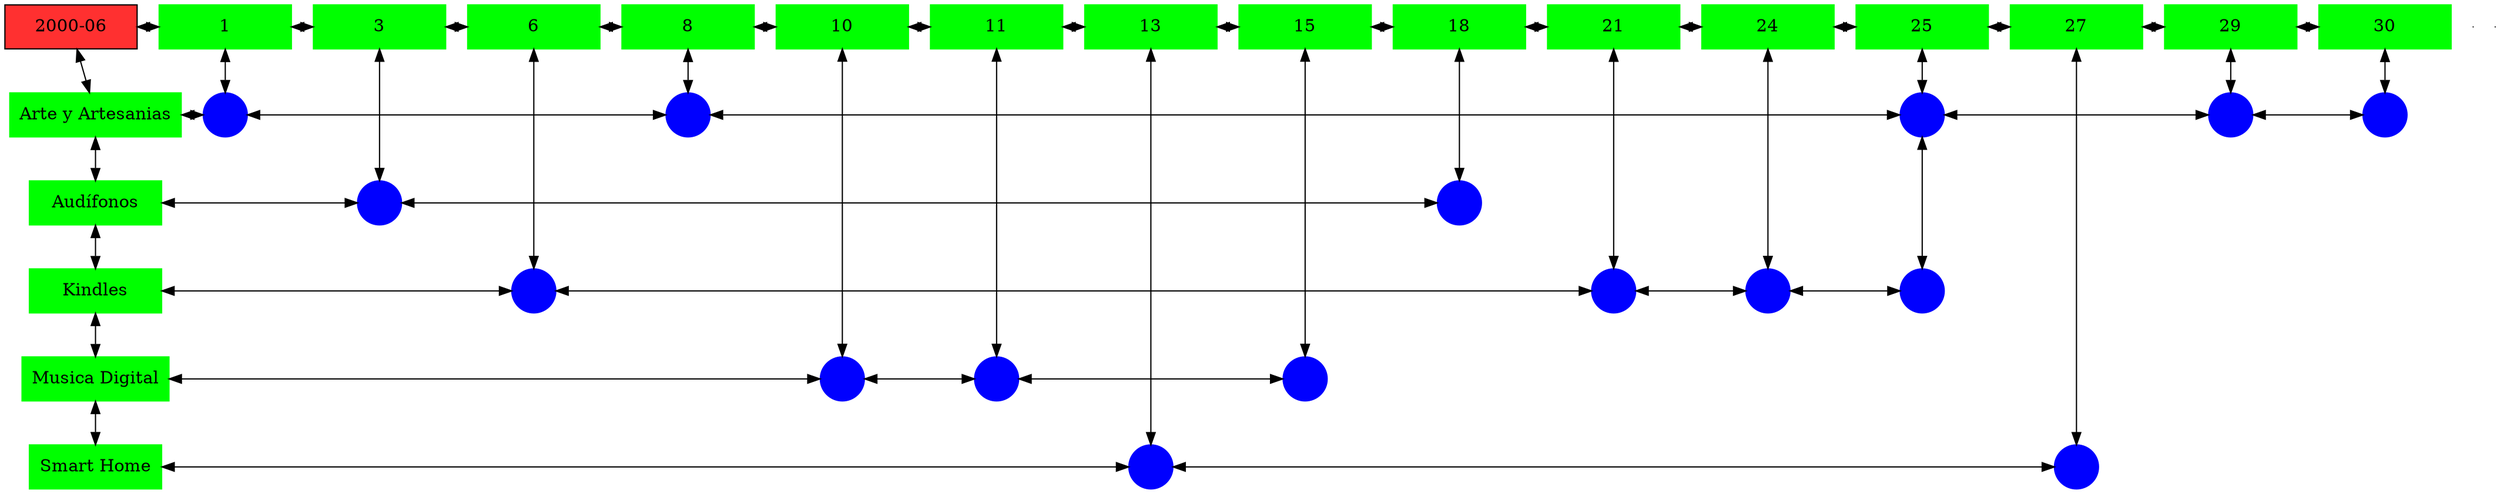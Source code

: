 digraph G{
node[shape="box"];
nodeMt[ label = "2000-06", width = 1.5, style = filled, fillcolor = firebrick1, group = 1 ];
e0[ shape = point, width = 0 ];
e1[ shape = point, width = 0 ];
node0xc00216a370[label="1",color=green,style =filled,width = 1.5 group=1];
nodeMt->node0xc00216a370[dir="both"];
{rank=same;nodeMt;node0xc00216a370;}
node0xc0020d4320[label="3",color=green,style =filled,width = 1.5 group=3];
node0xc00216a370->node0xc0020d4320[dir="both"];
{rank=same;node0xc00216a370;node0xc0020d4320;}
node0xc00200e2d0[label="6",color=green,style =filled,width = 1.5 group=6];
node0xc0020d4320->node0xc00200e2d0[dir="both"];
{rank=same;node0xc0020d4320;node0xc00200e2d0;}
node0xc002051770[label="8",color=green,style =filled,width = 1.5 group=8];
node0xc00200e2d0->node0xc002051770[dir="both"];
{rank=same;node0xc00200e2d0;node0xc002051770;}
node0xc002217ea0[label="10",color=green,style =filled,width = 1.5 group=10];
node0xc002051770->node0xc002217ea0[dir="both"];
{rank=same;node0xc002051770;node0xc002217ea0;}
node0xc00206d3b0[label="11",color=green,style =filled,width = 1.5 group=11];
node0xc002217ea0->node0xc00206d3b0[dir="both"];
{rank=same;node0xc002217ea0;node0xc00206d3b0;}
node0xc00224c910[label="13",color=green,style =filled,width = 1.5 group=13];
node0xc00206d3b0->node0xc00224c910[dir="both"];
{rank=same;node0xc00206d3b0;node0xc00224c910;}
node0xc001f11db0[label="15",color=green,style =filled,width = 1.5 group=15];
node0xc00224c910->node0xc001f11db0[dir="both"];
{rank=same;node0xc00224c910;node0xc001f11db0;}
node0xc0022bd450[label="18",color=green,style =filled,width = 1.5 group=18];
node0xc001f11db0->node0xc0022bd450[dir="both"];
{rank=same;node0xc001f11db0;node0xc0022bd450;}
node0xc0020f3810[label="21",color=green,style =filled,width = 1.5 group=21];
node0xc0022bd450->node0xc0020f3810[dir="both"];
{rank=same;node0xc0022bd450;node0xc0020f3810;}
node0xc0020d4910[label="24",color=green,style =filled,width = 1.5 group=24];
node0xc0020f3810->node0xc0020d4910[dir="both"];
{rank=same;node0xc0020f3810;node0xc0020d4910;}
node0xc001f67d10[label="25",color=green,style =filled,width = 1.5 group=25];
node0xc0020d4910->node0xc001f67d10[dir="both"];
{rank=same;node0xc0020d4910;node0xc001f67d10;}
node0xc0021fc280[label="27",color=green,style =filled,width = 1.5 group=27];
node0xc001f67d10->node0xc0021fc280[dir="both"];
{rank=same;node0xc001f67d10;node0xc0021fc280;}
node0xc002149220[label="29",color=green,style =filled,width = 1.5 group=29];
node0xc0021fc280->node0xc002149220[dir="both"];
{rank=same;node0xc0021fc280;node0xc002149220;}
node0xc0021b5e00[label="30",color=green,style =filled,width = 1.5 group=30];
node0xc002149220->node0xc0021b5e00[dir="both"];
{rank=same;node0xc002149220;node0xc0021b5e00;}
node0xc002051720[label="Arte y Artesanias",color=green,style =filled width = 1.5 group=1];
node0xc00216c180[label="",color=blue,style =filled, width = 0.5 group=1 shape=circle];
node0xc002051720->node0xc00216c180[dir="both"];
{rank=same;node0xc002051720;node0xc00216c180;}
node0xc00204d400[label="",color=blue,style =filled, width = 0.5 group=8 shape=circle];
node0xc00216c180->node0xc00204d400[dir="both"];
{rank=same;node0xc00204d400;node0xc00216c180;}
node0xc0020d8680[label="",color=blue,style =filled, width = 0.5 group=25 shape=circle];
node0xc00204d400->node0xc0020d8680[dir="both"];
{rank=same;node0xc0020d8680;node0xc00204d400;}
node0xc00213fa80[label="",color=blue,style =filled, width = 0.5 group=29 shape=circle];
node0xc0020d8680->node0xc00213fa80[dir="both"];
{rank=same;node0xc00213fa80;node0xc0020d8680;}
node0xc0021c2880[label="",color=blue,style =filled, width = 0.5 group=30 shape=circle];
node0xc00213fa80->node0xc0021c2880[dir="both"];
{rank=same;node0xc0021c2880;node0xc00213fa80;}
node0xc0020d42d0[label="Audífonos",color=green,style =filled width = 1.5 group=1];
node0xc0020d8100[label="",color=blue,style =filled, width = 0.5 group=3 shape=circle];
node0xc0020d42d0->node0xc0020d8100[dir="both"];
{rank=same;node0xc0020d42d0;node0xc0020d8100;}
node0xc0022c6400[label="",color=blue,style =filled, width = 0.5 group=18 shape=circle];
node0xc0020d8100->node0xc0022c6400[dir="both"];
{rank=same;node0xc0022c6400;node0xc0020d8100;}
node0xc001f67cc0[label="Kindles",color=green,style =filled width = 1.5 group=1];
node0xc00200c900[label="",color=blue,style =filled, width = 0.5 group=6 shape=circle];
node0xc001f67cc0->node0xc00200c900[dir="both"];
{rank=same;node0xc001f67cc0;node0xc00200c900;}
node0xc0020fe280[label="",color=blue,style =filled, width = 0.5 group=21 shape=circle];
node0xc00200c900->node0xc0020fe280[dir="both"];
{rank=same;node0xc0020fe280;node0xc00200c900;}
node0xc0020d8580[label="",color=blue,style =filled, width = 0.5 group=24 shape=circle];
node0xc0020fe280->node0xc0020d8580[dir="both"];
{rank=same;node0xc0020d8580;node0xc0020fe280;}
node0xc001f70880[label="",color=blue,style =filled, width = 0.5 group=25 shape=circle];
node0xc0020d8580->node0xc001f70880[dir="both"];
{rank=same;node0xc001f70880;node0xc0020d8580;}
node0xc001f11d60[label="Musica Digital",color=green,style =filled width = 1.5 group=1];
node0xc002219180[label="",color=blue,style =filled, width = 0.5 group=10 shape=circle];
node0xc001f11d60->node0xc002219180[dir="both"];
{rank=same;node0xc001f11d60;node0xc002219180;}
node0xc0020ea200[label="",color=blue,style =filled, width = 0.5 group=11 shape=circle];
node0xc002219180->node0xc0020ea200[dir="both"];
{rank=same;node0xc0020ea200;node0xc002219180;}
node0xc001f12e80[label="",color=blue,style =filled, width = 0.5 group=15 shape=circle];
node0xc0020ea200->node0xc001f12e80[dir="both"];
{rank=same;node0xc001f12e80;node0xc0020ea200;}
node0xc0021fc230[label="Smart Home",color=green,style =filled width = 1.5 group=1];
node0xc002247180[label="",color=blue,style =filled, width = 0.5 group=13 shape=circle];
node0xc0021fc230->node0xc002247180[dir="both"];
{rank=same;node0xc0021fc230;node0xc002247180;}
node0xc0021ebe00[label="",color=blue,style =filled, width = 0.5 group=27 shape=circle];
node0xc002247180->node0xc0021ebe00[dir="both"];
{rank=same;node0xc0021ebe00;node0xc002247180;}
node0xc00216a370->node0xc00216c180[dir="both"];
node0xc0020d4320->node0xc0020d8100[dir="both"];
node0xc00200e2d0->node0xc00200c900[dir="both"];
node0xc002051770->node0xc00204d400[dir="both"];
node0xc002217ea0->node0xc002219180[dir="both"];
node0xc00206d3b0->node0xc0020ea200[dir="both"];
node0xc00224c910->node0xc002247180[dir="both"];
node0xc001f11db0->node0xc001f12e80[dir="both"];
node0xc0022bd450->node0xc0022c6400[dir="both"];
node0xc0020f3810->node0xc0020fe280[dir="both"];
node0xc0020d4910->node0xc0020d8580[dir="both"];
node0xc001f67d10->node0xc0020d8680[dir="both"];
node0xc0020d8680->node0xc001f70880[dir="both"];
node0xc0021fc280->node0xc0021ebe00[dir="both"];
node0xc002149220->node0xc00213fa80[dir="both"];
node0xc0021b5e00->node0xc0021c2880[dir="both"];
nodeMt->node0xc002051720[dir="both"];
node0xc002051720->node0xc0020d42d0[dir="both"];
node0xc0020d42d0->node0xc001f67cc0[dir="both"];
node0xc001f67cc0->node0xc001f11d60[dir="both"];
node0xc001f11d60->node0xc0021fc230[dir="both"];
}
